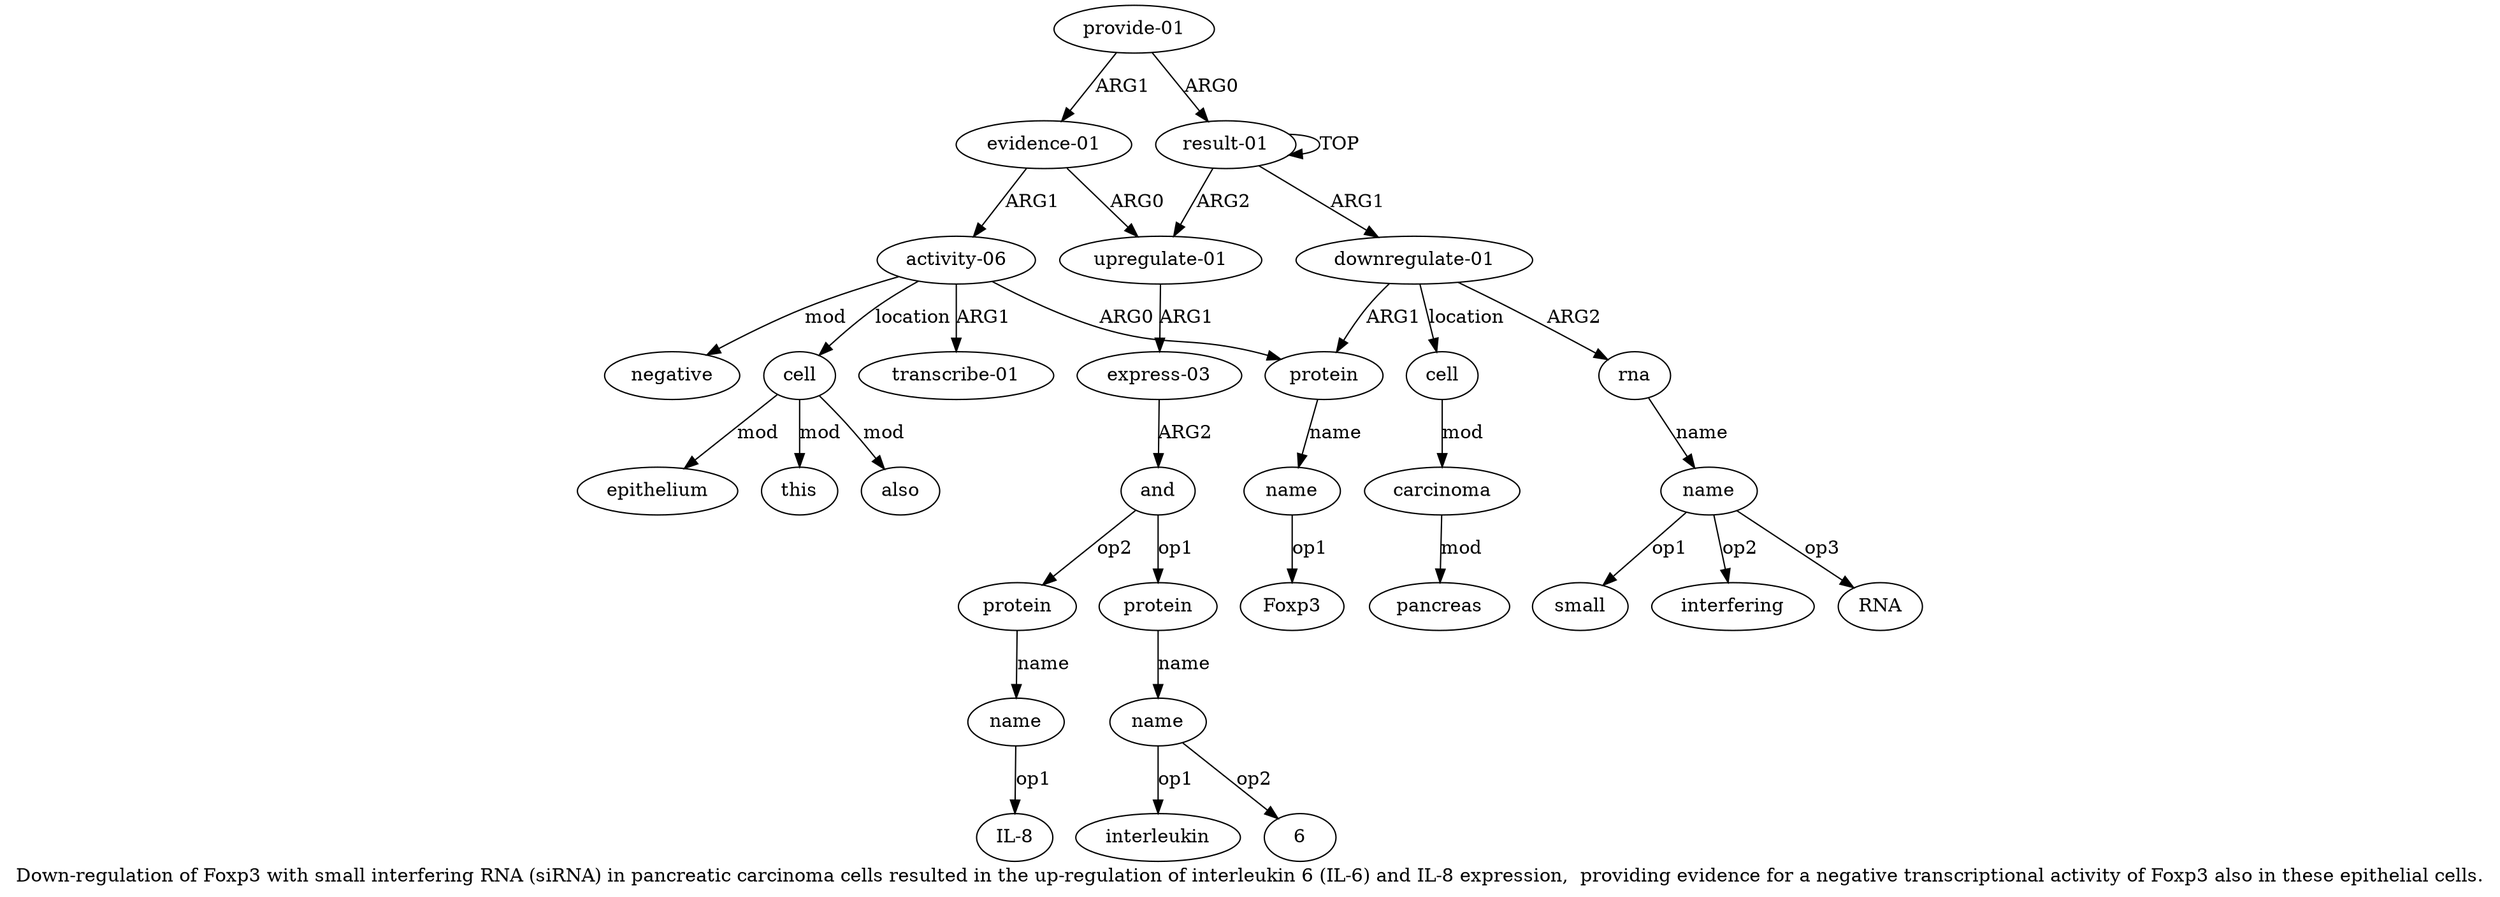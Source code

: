 digraph  {
	graph [label="Down-regulation of Foxp3 with small interfering RNA (siRNA) in pancreatic carcinoma cells resulted in the up-regulation of interleukin \
6 (IL-6) and IL-8 expression,  providing evidence for a negative transcriptional activity of Foxp3 also in these epithelial cells."];
	node [label="\N"];
	a20	 [color=black,
		gold_ind=20,
		gold_label=negative,
		label=negative,
		test_ind=20,
		test_label=negative];
	a21	 [color=black,
		gold_ind=21,
		gold_label=cell,
		label=cell,
		test_ind=21,
		test_label=cell];
	a22	 [color=black,
		gold_ind=22,
		gold_label=epithelium,
		label=epithelium,
		test_ind=22,
		test_label=epithelium];
	a21 -> a22 [key=0,
	color=black,
	gold_label=mod,
	label=mod,
	test_label=mod];
a23 [color=black,
	gold_ind=23,
	gold_label=this,
	label=this,
	test_ind=23,
	test_label=this];
a21 -> a23 [key=0,
color=black,
gold_label=mod,
label=mod,
test_label=mod];
a24 [color=black,
gold_ind=24,
gold_label=also,
label=also,
test_ind=24,
test_label=also];
a21 -> a24 [key=0,
color=black,
gold_label=mod,
label=mod,
test_label=mod];
"a15 IL-8" [color=black,
gold_ind=-1,
gold_label="IL-8",
label="IL-8",
test_ind=-1,
test_label="IL-8"];
"a5 interfering" [color=black,
gold_ind=-1,
gold_label=interfering,
label=interfering,
test_ind=-1,
test_label=interfering];
"a5 RNA" [color=black,
gold_ind=-1,
gold_label=RNA,
label=RNA,
test_ind=-1,
test_label=RNA];
"a13 interleukin" [color=black,
gold_ind=-1,
gold_label=interleukin,
label=interleukin,
test_ind=-1,
test_label=interleukin];
a15 [color=black,
gold_ind=15,
gold_label=name,
label=name,
test_ind=15,
test_label=name];
a15 -> "a15 IL-8" [key=0,
color=black,
gold_label=op1,
label=op1,
test_label=op1];
a14 [color=black,
gold_ind=14,
gold_label=protein,
label=protein,
test_ind=14,
test_label=protein];
a14 -> a15 [key=0,
color=black,
gold_label=name,
label=name,
test_label=name];
a17 [color=black,
gold_ind=17,
gold_label="evidence-01",
label="evidence-01",
test_ind=17,
test_label="evidence-01"];
a18 [color=black,
gold_ind=18,
gold_label="activity-06",
label="activity-06",
test_ind=18,
test_label="activity-06"];
a17 -> a18 [key=0,
color=black,
gold_label=ARG1,
label=ARG1,
test_label=ARG1];
a9 [color=black,
gold_ind=9,
gold_label="upregulate-01",
label="upregulate-01",
test_ind=9,
test_label="upregulate-01"];
a17 -> a9 [key=0,
color=black,
gold_label=ARG0,
label=ARG0,
test_label=ARG0];
a16 [color=black,
gold_ind=16,
gold_label="provide-01",
label="provide-01",
test_ind=16,
test_label="provide-01"];
a16 -> a17 [key=0,
color=black,
gold_label=ARG1,
label=ARG1,
test_label=ARG1];
a0 [color=black,
gold_ind=0,
gold_label="result-01",
label="result-01",
test_ind=0,
test_label="result-01"];
a16 -> a0 [key=0,
color=black,
gold_label=ARG0,
label=ARG0,
test_label=ARG0];
a11 [color=black,
gold_ind=11,
gold_label=and,
label=and,
test_ind=11,
test_label=and];
a11 -> a14 [key=0,
color=black,
gold_label=op2,
label=op2,
test_label=op2];
a12 [color=black,
gold_ind=12,
gold_label=protein,
label=protein,
test_ind=12,
test_label=protein];
a11 -> a12 [key=0,
color=black,
gold_label=op1,
label=op1,
test_label=op1];
a10 [color=black,
gold_ind=10,
gold_label="express-03",
label="express-03",
test_ind=10,
test_label="express-03"];
a10 -> a11 [key=0,
color=black,
gold_label=ARG2,
label=ARG2,
test_label=ARG2];
a13 [color=black,
gold_ind=13,
gold_label=name,
label=name,
test_ind=13,
test_label=name];
a13 -> "a13 interleukin" [key=0,
color=black,
gold_label=op1,
label=op1,
test_label=op1];
"a13 6" [color=black,
gold_ind=-1,
gold_label=6,
label=6,
test_ind=-1,
test_label=6];
a13 -> "a13 6" [key=0,
color=black,
gold_label=op2,
label=op2,
test_label=op2];
a12 -> a13 [key=0,
color=black,
gold_label=name,
label=name,
test_label=name];
a19 [color=black,
gold_ind=19,
gold_label="transcribe-01",
label="transcribe-01",
test_ind=19,
test_label="transcribe-01"];
a18 -> a20 [key=0,
color=black,
gold_label=mod,
label=mod,
test_label=mod];
a18 -> a21 [key=0,
color=black,
gold_label=location,
label=location,
test_label=location];
a18 -> a19 [key=0,
color=black,
gold_label=ARG1,
label=ARG1,
test_label=ARG1];
a2 [color=black,
gold_ind=2,
gold_label=protein,
label=protein,
test_ind=2,
test_label=protein];
a18 -> a2 [key=0,
color=black,
gold_label=ARG0,
label=ARG0,
test_label=ARG0];
a1 [color=black,
gold_ind=1,
gold_label="downregulate-01",
label="downregulate-01",
test_ind=1,
test_label="downregulate-01"];
a1 -> a2 [key=0,
color=black,
gold_label=ARG1,
label=ARG1,
test_label=ARG1];
a4 [color=black,
gold_ind=4,
gold_label=rna,
label=rna,
test_ind=4,
test_label=rna];
a1 -> a4 [key=0,
color=black,
gold_label=ARG2,
label=ARG2,
test_label=ARG2];
a6 [color=black,
gold_ind=6,
gold_label=cell,
label=cell,
test_ind=6,
test_label=cell];
a1 -> a6 [key=0,
color=black,
gold_label=location,
label=location,
test_label=location];
a0 -> a1 [key=0,
color=black,
gold_label=ARG1,
label=ARG1,
test_label=ARG1];
a0 -> a0 [key=0,
color=black,
gold_label=TOP,
label=TOP,
test_label=TOP];
a0 -> a9 [key=0,
color=black,
gold_label=ARG2,
label=ARG2,
test_label=ARG2];
a3 [color=black,
gold_ind=3,
gold_label=name,
label=name,
test_ind=3,
test_label=name];
"a3 Foxp3" [color=black,
gold_ind=-1,
gold_label=Foxp3,
label=Foxp3,
test_ind=-1,
test_label=Foxp3];
a3 -> "a3 Foxp3" [key=0,
color=black,
gold_label=op1,
label=op1,
test_label=op1];
a2 -> a3 [key=0,
color=black,
gold_label=name,
label=name,
test_label=name];
a5 [color=black,
gold_ind=5,
gold_label=name,
label=name,
test_ind=5,
test_label=name];
a5 -> "a5 interfering" [key=0,
color=black,
gold_label=op2,
label=op2,
test_label=op2];
a5 -> "a5 RNA" [key=0,
color=black,
gold_label=op3,
label=op3,
test_label=op3];
"a5 small" [color=black,
gold_ind=-1,
gold_label=small,
label=small,
test_ind=-1,
test_label=small];
a5 -> "a5 small" [key=0,
color=black,
gold_label=op1,
label=op1,
test_label=op1];
a4 -> a5 [key=0,
color=black,
gold_label=name,
label=name,
test_label=name];
a7 [color=black,
gold_ind=7,
gold_label=carcinoma,
label=carcinoma,
test_ind=7,
test_label=carcinoma];
a8 [color=black,
gold_ind=8,
gold_label=pancreas,
label=pancreas,
test_ind=8,
test_label=pancreas];
a7 -> a8 [key=0,
color=black,
gold_label=mod,
label=mod,
test_label=mod];
a6 -> a7 [key=0,
color=black,
gold_label=mod,
label=mod,
test_label=mod];
a9 -> a10 [key=0,
color=black,
gold_label=ARG1,
label=ARG1,
test_label=ARG1];
}
